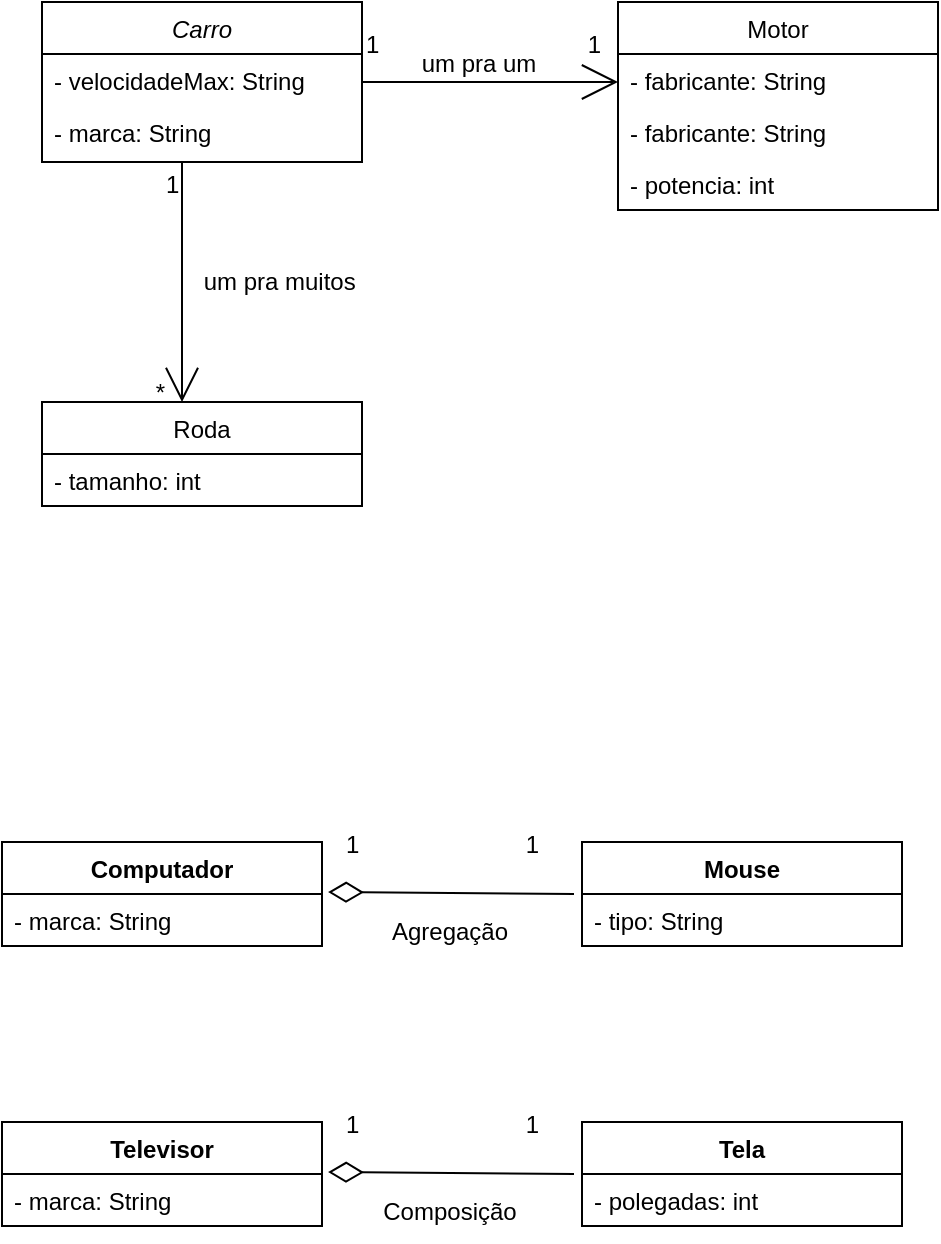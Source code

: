 <mxfile version="21.3.8" type="device">
  <diagram id="C5RBs43oDa-KdzZeNtuy" name="Page-1">
    <mxGraphModel dx="1434" dy="768" grid="1" gridSize="10" guides="1" tooltips="1" connect="1" arrows="1" fold="1" page="1" pageScale="1" pageWidth="827" pageHeight="1169" math="0" shadow="0">
      <root>
        <mxCell id="WIyWlLk6GJQsqaUBKTNV-0" />
        <mxCell id="WIyWlLk6GJQsqaUBKTNV-1" parent="WIyWlLk6GJQsqaUBKTNV-0" />
        <mxCell id="zkfFHV4jXpPFQw0GAbJ--0" value="Carro" style="swimlane;fontStyle=2;align=center;verticalAlign=top;childLayout=stackLayout;horizontal=1;startSize=26;horizontalStack=0;resizeParent=1;resizeLast=0;collapsible=1;marginBottom=0;rounded=0;shadow=0;strokeWidth=1;" parent="WIyWlLk6GJQsqaUBKTNV-1" vertex="1">
          <mxGeometry x="210" y="40" width="160" height="80" as="geometry">
            <mxRectangle x="230" y="140" width="160" height="26" as="alternateBounds" />
          </mxGeometry>
        </mxCell>
        <mxCell id="zkfFHV4jXpPFQw0GAbJ--1" value="- velocidadeMax: String" style="text;align=left;verticalAlign=top;spacingLeft=4;spacingRight=4;overflow=hidden;rotatable=0;points=[[0,0.5],[1,0.5]];portConstraint=eastwest;" parent="zkfFHV4jXpPFQw0GAbJ--0" vertex="1">
          <mxGeometry y="26" width="160" height="26" as="geometry" />
        </mxCell>
        <mxCell id="zkfFHV4jXpPFQw0GAbJ--2" value="- marca: String" style="text;align=left;verticalAlign=top;spacingLeft=4;spacingRight=4;overflow=hidden;rotatable=0;points=[[0,0.5],[1,0.5]];portConstraint=eastwest;rounded=0;shadow=0;html=0;" parent="zkfFHV4jXpPFQw0GAbJ--0" vertex="1">
          <mxGeometry y="52" width="160" height="26" as="geometry" />
        </mxCell>
        <mxCell id="zkfFHV4jXpPFQw0GAbJ--17" value="Motor" style="swimlane;fontStyle=0;align=center;verticalAlign=top;childLayout=stackLayout;horizontal=1;startSize=26;horizontalStack=0;resizeParent=1;resizeLast=0;collapsible=1;marginBottom=0;rounded=0;shadow=0;strokeWidth=1;" parent="WIyWlLk6GJQsqaUBKTNV-1" vertex="1">
          <mxGeometry x="498" y="40" width="160" height="104" as="geometry">
            <mxRectangle x="550" y="140" width="160" height="26" as="alternateBounds" />
          </mxGeometry>
        </mxCell>
        <mxCell id="tkD9MnKMX_rW8RNXvS6--12" value="- fabricante: String" style="text;align=left;verticalAlign=top;spacingLeft=4;spacingRight=4;overflow=hidden;rotatable=0;points=[[0,0.5],[1,0.5]];portConstraint=eastwest;" vertex="1" parent="zkfFHV4jXpPFQw0GAbJ--17">
          <mxGeometry y="26" width="160" height="26" as="geometry" />
        </mxCell>
        <mxCell id="zkfFHV4jXpPFQw0GAbJ--18" value="- fabricante: String" style="text;align=left;verticalAlign=top;spacingLeft=4;spacingRight=4;overflow=hidden;rotatable=0;points=[[0,0.5],[1,0.5]];portConstraint=eastwest;" parent="zkfFHV4jXpPFQw0GAbJ--17" vertex="1">
          <mxGeometry y="52" width="160" height="26" as="geometry" />
        </mxCell>
        <mxCell id="zkfFHV4jXpPFQw0GAbJ--19" value="- potencia: int" style="text;align=left;verticalAlign=top;spacingLeft=4;spacingRight=4;overflow=hidden;rotatable=0;points=[[0,0.5],[1,0.5]];portConstraint=eastwest;rounded=0;shadow=0;html=0;" parent="zkfFHV4jXpPFQw0GAbJ--17" vertex="1">
          <mxGeometry y="78" width="160" height="26" as="geometry" />
        </mxCell>
        <mxCell id="zkfFHV4jXpPFQw0GAbJ--26" value="" style="endArrow=open;shadow=0;strokeWidth=1;rounded=0;endFill=1;edgeStyle=elbowEdgeStyle;elbow=vertical;endSize=16;" parent="WIyWlLk6GJQsqaUBKTNV-1" source="zkfFHV4jXpPFQw0GAbJ--0" target="zkfFHV4jXpPFQw0GAbJ--17" edge="1">
          <mxGeometry x="0.5" y="41" relative="1" as="geometry">
            <mxPoint x="370" y="112" as="sourcePoint" />
            <mxPoint x="530" y="112" as="targetPoint" />
            <mxPoint x="-40" y="32" as="offset" />
          </mxGeometry>
        </mxCell>
        <mxCell id="zkfFHV4jXpPFQw0GAbJ--27" value="1" style="resizable=0;align=left;verticalAlign=bottom;labelBackgroundColor=none;fontSize=12;" parent="zkfFHV4jXpPFQw0GAbJ--26" connectable="0" vertex="1">
          <mxGeometry x="-1" relative="1" as="geometry">
            <mxPoint y="-10" as="offset" />
          </mxGeometry>
        </mxCell>
        <mxCell id="zkfFHV4jXpPFQw0GAbJ--28" value="1" style="resizable=0;align=right;verticalAlign=bottom;labelBackgroundColor=none;fontSize=12;" parent="zkfFHV4jXpPFQw0GAbJ--26" connectable="0" vertex="1">
          <mxGeometry x="1" relative="1" as="geometry">
            <mxPoint x="-7" y="-10" as="offset" />
          </mxGeometry>
        </mxCell>
        <mxCell id="zkfFHV4jXpPFQw0GAbJ--29" value="um pra um" style="text;html=1;resizable=0;points=[];;align=center;verticalAlign=middle;labelBackgroundColor=none;rounded=0;shadow=0;strokeWidth=1;fontSize=12;" parent="zkfFHV4jXpPFQw0GAbJ--26" vertex="1" connectable="0">
          <mxGeometry x="0.5" y="49" relative="1" as="geometry">
            <mxPoint x="-38" y="40" as="offset" />
          </mxGeometry>
        </mxCell>
        <mxCell id="tkD9MnKMX_rW8RNXvS6--5" value="Roda" style="swimlane;fontStyle=0;align=center;verticalAlign=top;childLayout=stackLayout;horizontal=1;startSize=26;horizontalStack=0;resizeParent=1;resizeLast=0;collapsible=1;marginBottom=0;rounded=0;shadow=0;strokeWidth=1;" vertex="1" parent="WIyWlLk6GJQsqaUBKTNV-1">
          <mxGeometry x="210" y="240" width="160" height="52" as="geometry">
            <mxRectangle x="550" y="140" width="160" height="26" as="alternateBounds" />
          </mxGeometry>
        </mxCell>
        <mxCell id="tkD9MnKMX_rW8RNXvS6--7" value="- tamanho: int" style="text;align=left;verticalAlign=top;spacingLeft=4;spacingRight=4;overflow=hidden;rotatable=0;points=[[0,0.5],[1,0.5]];portConstraint=eastwest;rounded=0;shadow=0;html=0;" vertex="1" parent="tkD9MnKMX_rW8RNXvS6--5">
          <mxGeometry y="26" width="160" height="26" as="geometry" />
        </mxCell>
        <mxCell id="tkD9MnKMX_rW8RNXvS6--8" value="" style="endArrow=open;shadow=0;strokeWidth=1;rounded=0;endFill=1;edgeStyle=elbowEdgeStyle;elbow=vertical;endSize=15;" edge="1" source="zkfFHV4jXpPFQw0GAbJ--0" target="tkD9MnKMX_rW8RNXvS6--5" parent="WIyWlLk6GJQsqaUBKTNV-1">
          <mxGeometry x="0.5" y="41" relative="1" as="geometry">
            <mxPoint x="380" y="252" as="sourcePoint" />
            <mxPoint x="540" y="252" as="targetPoint" />
            <mxPoint x="-40" y="32" as="offset" />
            <Array as="points">
              <mxPoint x="280" y="150" />
            </Array>
          </mxGeometry>
        </mxCell>
        <mxCell id="tkD9MnKMX_rW8RNXvS6--9" value="1" style="resizable=0;align=left;verticalAlign=bottom;labelBackgroundColor=none;fontSize=12;" connectable="0" vertex="1" parent="tkD9MnKMX_rW8RNXvS6--8">
          <mxGeometry x="-1" relative="1" as="geometry">
            <mxPoint x="-10" y="20" as="offset" />
          </mxGeometry>
        </mxCell>
        <mxCell id="tkD9MnKMX_rW8RNXvS6--10" value="*" style="resizable=0;align=right;verticalAlign=bottom;labelBackgroundColor=none;fontSize=12;" connectable="0" vertex="1" parent="tkD9MnKMX_rW8RNXvS6--8">
          <mxGeometry x="1" relative="1" as="geometry">
            <mxPoint x="-7" y="4" as="offset" />
          </mxGeometry>
        </mxCell>
        <mxCell id="tkD9MnKMX_rW8RNXvS6--11" value="um pra muitos&amp;nbsp;" style="text;html=1;resizable=0;points=[];;align=center;verticalAlign=middle;labelBackgroundColor=none;rounded=0;shadow=0;strokeWidth=1;fontSize=12;" vertex="1" connectable="0" parent="tkD9MnKMX_rW8RNXvS6--8">
          <mxGeometry x="0.5" y="49" relative="1" as="geometry">
            <mxPoint x="1" y="-30" as="offset" />
          </mxGeometry>
        </mxCell>
        <mxCell id="tkD9MnKMX_rW8RNXvS6--13" value="Agregação" style="text;html=1;strokeColor=none;fillColor=none;align=center;verticalAlign=middle;whiteSpace=wrap;rounded=0;" vertex="1" parent="WIyWlLk6GJQsqaUBKTNV-1">
          <mxGeometry x="349" y="490" width="130" height="30" as="geometry" />
        </mxCell>
        <mxCell id="tkD9MnKMX_rW8RNXvS6--14" value="Computador" style="swimlane;fontStyle=1;align=center;verticalAlign=top;childLayout=stackLayout;horizontal=1;startSize=26;horizontalStack=0;resizeParent=1;resizeParentMax=0;resizeLast=0;collapsible=1;marginBottom=0;whiteSpace=wrap;html=1;" vertex="1" parent="WIyWlLk6GJQsqaUBKTNV-1">
          <mxGeometry x="190" y="460" width="160" height="52" as="geometry" />
        </mxCell>
        <mxCell id="tkD9MnKMX_rW8RNXvS6--15" value="- marca: String" style="text;strokeColor=none;fillColor=none;align=left;verticalAlign=top;spacingLeft=4;spacingRight=4;overflow=hidden;rotatable=0;points=[[0,0.5],[1,0.5]];portConstraint=eastwest;whiteSpace=wrap;html=1;" vertex="1" parent="tkD9MnKMX_rW8RNXvS6--14">
          <mxGeometry y="26" width="160" height="26" as="geometry" />
        </mxCell>
        <mxCell id="tkD9MnKMX_rW8RNXvS6--18" value="Mouse" style="swimlane;fontStyle=1;align=center;verticalAlign=top;childLayout=stackLayout;horizontal=1;startSize=26;horizontalStack=0;resizeParent=1;resizeParentMax=0;resizeLast=0;collapsible=1;marginBottom=0;whiteSpace=wrap;html=1;" vertex="1" parent="WIyWlLk6GJQsqaUBKTNV-1">
          <mxGeometry x="480" y="460" width="160" height="52" as="geometry" />
        </mxCell>
        <mxCell id="tkD9MnKMX_rW8RNXvS6--19" value="- tipo: String" style="text;strokeColor=none;fillColor=none;align=left;verticalAlign=top;spacingLeft=4;spacingRight=4;overflow=hidden;rotatable=0;points=[[0,0.5],[1,0.5]];portConstraint=eastwest;whiteSpace=wrap;html=1;" vertex="1" parent="tkD9MnKMX_rW8RNXvS6--18">
          <mxGeometry y="26" width="160" height="26" as="geometry" />
        </mxCell>
        <mxCell id="tkD9MnKMX_rW8RNXvS6--21" value="" style="endArrow=none;shadow=0;strokeWidth=1;rounded=0;endFill=0;edgeStyle=elbowEdgeStyle;elbow=vertical;endSize=15;exitX=1.019;exitY=-0.038;exitDx=0;exitDy=0;exitPerimeter=0;entryX=-0.025;entryY=0;entryDx=0;entryDy=0;entryPerimeter=0;startArrow=diamondThin;startFill=0;startSize=15;" edge="1" parent="WIyWlLk6GJQsqaUBKTNV-1" source="tkD9MnKMX_rW8RNXvS6--15" target="tkD9MnKMX_rW8RNXvS6--19">
          <mxGeometry x="0.5" y="41" relative="1" as="geometry">
            <mxPoint x="413.5" y="390" as="sourcePoint" />
            <mxPoint x="414" y="510" as="targetPoint" />
            <mxPoint x="-40" y="32" as="offset" />
            <Array as="points">
              <mxPoint x="420" y="486" />
            </Array>
          </mxGeometry>
        </mxCell>
        <mxCell id="tkD9MnKMX_rW8RNXvS6--22" value="1" style="resizable=0;align=left;verticalAlign=bottom;labelBackgroundColor=none;fontSize=12;" connectable="0" vertex="1" parent="tkD9MnKMX_rW8RNXvS6--21">
          <mxGeometry x="-1" relative="1" as="geometry">
            <mxPoint x="7" y="-15" as="offset" />
          </mxGeometry>
        </mxCell>
        <mxCell id="tkD9MnKMX_rW8RNXvS6--23" value="1" style="resizable=0;align=right;verticalAlign=bottom;labelBackgroundColor=none;fontSize=12;" connectable="0" vertex="1" parent="tkD9MnKMX_rW8RNXvS6--21">
          <mxGeometry x="1" relative="1" as="geometry">
            <mxPoint x="-16" y="-16" as="offset" />
          </mxGeometry>
        </mxCell>
        <mxCell id="tkD9MnKMX_rW8RNXvS6--25" value="Composição" style="text;html=1;strokeColor=none;fillColor=none;align=center;verticalAlign=middle;whiteSpace=wrap;rounded=0;" vertex="1" parent="WIyWlLk6GJQsqaUBKTNV-1">
          <mxGeometry x="349" y="630" width="130" height="30" as="geometry" />
        </mxCell>
        <mxCell id="tkD9MnKMX_rW8RNXvS6--26" value="Televisor" style="swimlane;fontStyle=1;align=center;verticalAlign=top;childLayout=stackLayout;horizontal=1;startSize=26;horizontalStack=0;resizeParent=1;resizeParentMax=0;resizeLast=0;collapsible=1;marginBottom=0;whiteSpace=wrap;html=1;" vertex="1" parent="WIyWlLk6GJQsqaUBKTNV-1">
          <mxGeometry x="190" y="600" width="160" height="52" as="geometry" />
        </mxCell>
        <mxCell id="tkD9MnKMX_rW8RNXvS6--27" value="- marca: String" style="text;strokeColor=none;fillColor=none;align=left;verticalAlign=top;spacingLeft=4;spacingRight=4;overflow=hidden;rotatable=0;points=[[0,0.5],[1,0.5]];portConstraint=eastwest;whiteSpace=wrap;html=1;" vertex="1" parent="tkD9MnKMX_rW8RNXvS6--26">
          <mxGeometry y="26" width="160" height="26" as="geometry" />
        </mxCell>
        <mxCell id="tkD9MnKMX_rW8RNXvS6--28" value="Tela" style="swimlane;fontStyle=1;align=center;verticalAlign=top;childLayout=stackLayout;horizontal=1;startSize=26;horizontalStack=0;resizeParent=1;resizeParentMax=0;resizeLast=0;collapsible=1;marginBottom=0;whiteSpace=wrap;html=1;" vertex="1" parent="WIyWlLk6GJQsqaUBKTNV-1">
          <mxGeometry x="480" y="600" width="160" height="52" as="geometry" />
        </mxCell>
        <mxCell id="tkD9MnKMX_rW8RNXvS6--29" value="- polegadas: int" style="text;strokeColor=none;fillColor=none;align=left;verticalAlign=top;spacingLeft=4;spacingRight=4;overflow=hidden;rotatable=0;points=[[0,0.5],[1,0.5]];portConstraint=eastwest;whiteSpace=wrap;html=1;" vertex="1" parent="tkD9MnKMX_rW8RNXvS6--28">
          <mxGeometry y="26" width="160" height="26" as="geometry" />
        </mxCell>
        <mxCell id="tkD9MnKMX_rW8RNXvS6--30" value="" style="endArrow=none;shadow=0;strokeWidth=1;rounded=0;endFill=0;edgeStyle=elbowEdgeStyle;elbow=vertical;endSize=15;exitX=1.019;exitY=-0.038;exitDx=0;exitDy=0;exitPerimeter=0;entryX=-0.025;entryY=0;entryDx=0;entryDy=0;entryPerimeter=0;startArrow=diamondThin;startFill=0;startSize=15;" edge="1" source="tkD9MnKMX_rW8RNXvS6--27" target="tkD9MnKMX_rW8RNXvS6--29" parent="WIyWlLk6GJQsqaUBKTNV-1">
          <mxGeometry x="0.5" y="41" relative="1" as="geometry">
            <mxPoint x="413.5" y="530" as="sourcePoint" />
            <mxPoint x="414" y="650" as="targetPoint" />
            <mxPoint x="-40" y="32" as="offset" />
            <Array as="points">
              <mxPoint x="420" y="626" />
            </Array>
          </mxGeometry>
        </mxCell>
        <mxCell id="tkD9MnKMX_rW8RNXvS6--31" value="1" style="resizable=0;align=left;verticalAlign=bottom;labelBackgroundColor=none;fontSize=12;" connectable="0" vertex="1" parent="tkD9MnKMX_rW8RNXvS6--30">
          <mxGeometry x="-1" relative="1" as="geometry">
            <mxPoint x="7" y="-15" as="offset" />
          </mxGeometry>
        </mxCell>
        <mxCell id="tkD9MnKMX_rW8RNXvS6--32" value="1" style="resizable=0;align=right;verticalAlign=bottom;labelBackgroundColor=none;fontSize=12;" connectable="0" vertex="1" parent="tkD9MnKMX_rW8RNXvS6--30">
          <mxGeometry x="1" relative="1" as="geometry">
            <mxPoint x="-16" y="-16" as="offset" />
          </mxGeometry>
        </mxCell>
      </root>
    </mxGraphModel>
  </diagram>
</mxfile>
